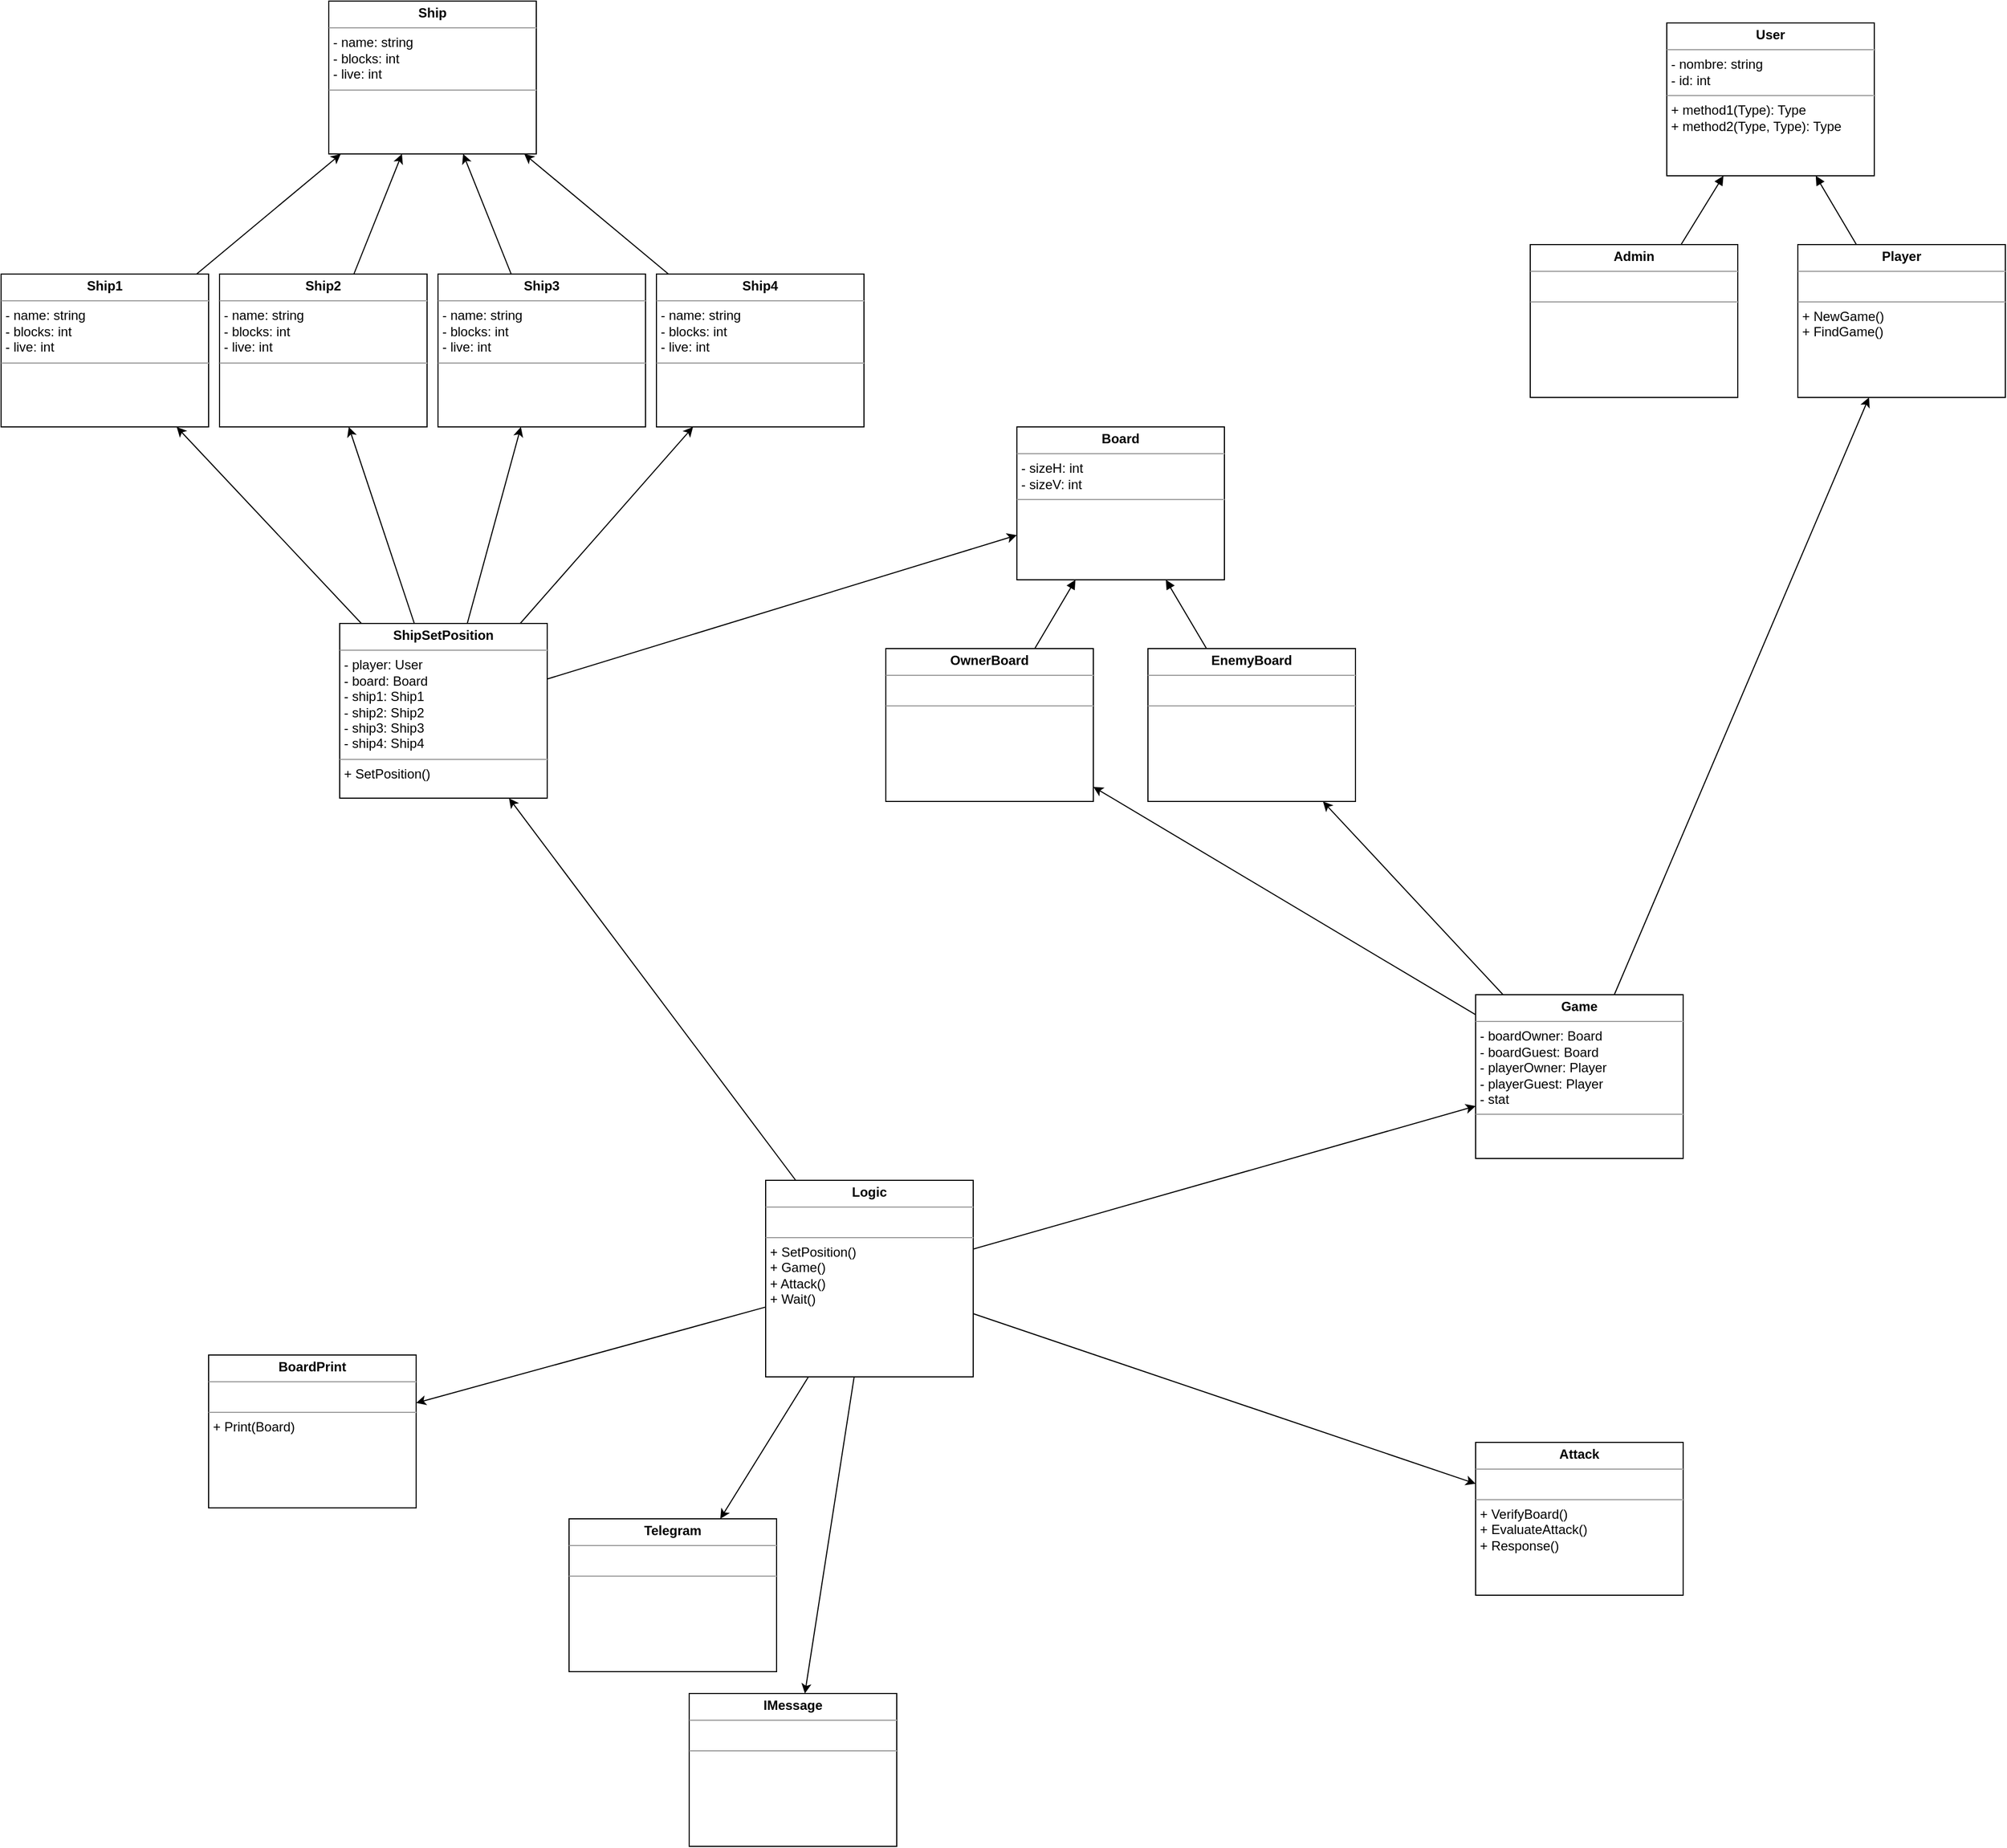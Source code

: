 <mxfile version="17.4.2" type="device"><diagram name="Page-1" id="c4acf3e9-155e-7222-9cf6-157b1a14988f"><mxGraphModel dx="5207" dy="1097" grid="1" gridSize="10" guides="0" tooltips="1" connect="1" arrows="1" fold="1" page="0" pageScale="1" pageWidth="850" pageHeight="1100" background="none" math="0" shadow="0"><root><mxCell id="0"/><mxCell id="1" parent="0"/><mxCell id="5d2195bd80daf111-18" value="&lt;p style=&quot;margin: 0px ; margin-top: 4px ; text-align: center&quot;&gt;&lt;b&gt;User&lt;/b&gt;&lt;/p&gt;&lt;hr size=&quot;1&quot;&gt;&lt;p style=&quot;margin: 0px ; margin-left: 4px&quot;&gt;- nombre: string&lt;br&gt;- id: int&lt;/p&gt;&lt;hr size=&quot;1&quot;&gt;&lt;p style=&quot;margin: 0px ; margin-left: 4px&quot;&gt;+ method1(Type): Type&lt;br&gt;+ method2(Type, Type): Type&lt;/p&gt;" style="verticalAlign=top;align=left;overflow=fill;fontSize=12;fontFamily=Helvetica;html=1;rounded=0;shadow=0;comic=0;labelBackgroundColor=none;strokeWidth=1" parent="1" vertex="1"><mxGeometry x="235" y="1250" width="190" height="140" as="geometry"/></mxCell><mxCell id="w-Vky3n0tNIHlPumxMTk-3" style="rounded=0;orthogonalLoop=1;jettySize=auto;html=1;endArrow=block;endFill=1;" parent="1" source="w-Vky3n0tNIHlPumxMTk-1" target="5d2195bd80daf111-18" edge="1"><mxGeometry relative="1" as="geometry"/></mxCell><mxCell id="w-Vky3n0tNIHlPumxMTk-1" value="&lt;p style=&quot;margin: 0px ; margin-top: 4px ; text-align: center&quot;&gt;&lt;b&gt;Admin&lt;/b&gt;&lt;/p&gt;&lt;hr size=&quot;1&quot;&gt;&lt;p style=&quot;margin: 0px ; margin-left: 4px&quot;&gt;&lt;br&gt;&lt;/p&gt;&lt;hr size=&quot;1&quot;&gt;&lt;p style=&quot;margin: 0px ; margin-left: 4px&quot;&gt;&lt;br&gt;&lt;/p&gt;" style="verticalAlign=top;align=left;overflow=fill;fontSize=12;fontFamily=Helvetica;html=1;rounded=0;shadow=0;comic=0;labelBackgroundColor=none;strokeWidth=1" parent="1" vertex="1"><mxGeometry x="110" y="1453" width="190" height="140" as="geometry"/></mxCell><mxCell id="w-Vky3n0tNIHlPumxMTk-4" style="rounded=0;orthogonalLoop=1;jettySize=auto;html=1;endArrow=block;endFill=1;" parent="1" source="w-Vky3n0tNIHlPumxMTk-2" target="5d2195bd80daf111-18" edge="1"><mxGeometry relative="1" as="geometry"/></mxCell><mxCell id="w-Vky3n0tNIHlPumxMTk-2" value="&lt;p style=&quot;margin: 0px ; margin-top: 4px ; text-align: center&quot;&gt;&lt;b&gt;Player&lt;/b&gt;&lt;/p&gt;&lt;hr size=&quot;1&quot;&gt;&lt;p style=&quot;margin: 0px ; margin-left: 4px&quot;&gt;&lt;br&gt;&lt;/p&gt;&lt;hr size=&quot;1&quot;&gt;&lt;p style=&quot;margin: 0px ; margin-left: 4px&quot;&gt;+ NewGame()&lt;br&gt;+ FindGame()&lt;/p&gt;" style="verticalAlign=top;align=left;overflow=fill;fontSize=12;fontFamily=Helvetica;html=1;rounded=0;shadow=0;comic=0;labelBackgroundColor=none;strokeWidth=1" parent="1" vertex="1"><mxGeometry x="355" y="1453" width="190" height="140" as="geometry"/></mxCell><mxCell id="w-Vky3n0tNIHlPumxMTk-5" value="&lt;p style=&quot;margin: 0px ; margin-top: 4px ; text-align: center&quot;&gt;&lt;b&gt;Board&lt;/b&gt;&lt;/p&gt;&lt;hr size=&quot;1&quot;&gt;&lt;p style=&quot;margin: 0px ; margin-left: 4px&quot;&gt;- sizeH: int&lt;/p&gt;&lt;p style=&quot;margin: 0px ; margin-left: 4px&quot;&gt;- sizeV: int&lt;/p&gt;&lt;hr size=&quot;1&quot;&gt;&lt;p style=&quot;margin: 0px ; margin-left: 4px&quot;&gt;&lt;br&gt;&lt;/p&gt;" style="verticalAlign=top;align=left;overflow=fill;fontSize=12;fontFamily=Helvetica;html=1;rounded=0;shadow=0;comic=0;labelBackgroundColor=none;strokeWidth=1" parent="1" vertex="1"><mxGeometry x="-360" y="1620" width="190" height="140" as="geometry"/></mxCell><mxCell id="w-Vky3n0tNIHlPumxMTk-6" style="rounded=0;orthogonalLoop=1;jettySize=auto;html=1;endArrow=block;endFill=1;" parent="1" source="w-Vky3n0tNIHlPumxMTk-7" target="w-Vky3n0tNIHlPumxMTk-5" edge="1"><mxGeometry relative="1" as="geometry"/></mxCell><mxCell id="w-Vky3n0tNIHlPumxMTk-7" value="&lt;p style=&quot;margin: 0px ; margin-top: 4px ; text-align: center&quot;&gt;&lt;b&gt;OwnerBoard&lt;/b&gt;&lt;/p&gt;&lt;hr size=&quot;1&quot;&gt;&lt;p style=&quot;margin: 0px ; margin-left: 4px&quot;&gt;&lt;br&gt;&lt;/p&gt;&lt;hr size=&quot;1&quot;&gt;&lt;p style=&quot;margin: 0px ; margin-left: 4px&quot;&gt;&lt;br&gt;&lt;/p&gt;" style="verticalAlign=top;align=left;overflow=fill;fontSize=12;fontFamily=Helvetica;html=1;rounded=0;shadow=0;comic=0;labelBackgroundColor=none;strokeWidth=1" parent="1" vertex="1"><mxGeometry x="-480" y="1823" width="190" height="140" as="geometry"/></mxCell><mxCell id="w-Vky3n0tNIHlPumxMTk-8" style="rounded=0;orthogonalLoop=1;jettySize=auto;html=1;endArrow=block;endFill=1;" parent="1" source="w-Vky3n0tNIHlPumxMTk-9" target="w-Vky3n0tNIHlPumxMTk-5" edge="1"><mxGeometry relative="1" as="geometry"/></mxCell><mxCell id="w-Vky3n0tNIHlPumxMTk-9" value="&lt;p style=&quot;margin: 0px ; margin-top: 4px ; text-align: center&quot;&gt;&lt;b&gt;EnemyBoard&lt;/b&gt;&lt;/p&gt;&lt;hr size=&quot;1&quot;&gt;&lt;p style=&quot;margin: 0px ; margin-left: 4px&quot;&gt;&lt;br&gt;&lt;/p&gt;&lt;hr size=&quot;1&quot;&gt;&lt;p style=&quot;margin: 0px ; margin-left: 4px&quot;&gt;&lt;br&gt;&lt;/p&gt;" style="verticalAlign=top;align=left;overflow=fill;fontSize=12;fontFamily=Helvetica;html=1;rounded=0;shadow=0;comic=0;labelBackgroundColor=none;strokeWidth=1" parent="1" vertex="1"><mxGeometry x="-240" y="1823" width="190" height="140" as="geometry"/></mxCell><mxCell id="w-Vky3n0tNIHlPumxMTk-10" value="&lt;p style=&quot;margin: 0px ; margin-top: 4px ; text-align: center&quot;&gt;&lt;b&gt;Ship&lt;/b&gt;&lt;/p&gt;&lt;hr size=&quot;1&quot;&gt;&lt;p style=&quot;margin: 0px ; margin-left: 4px&quot;&gt;- name: string&lt;/p&gt;&lt;p style=&quot;margin: 0px ; margin-left: 4px&quot;&gt;- blocks: int&lt;/p&gt;&lt;p style=&quot;margin: 0px ; margin-left: 4px&quot;&gt;- live: int&lt;/p&gt;&lt;hr size=&quot;1&quot;&gt;&lt;p style=&quot;margin: 0px ; margin-left: 4px&quot;&gt;&lt;br&gt;&lt;/p&gt;" style="verticalAlign=top;align=left;overflow=fill;fontSize=12;fontFamily=Helvetica;html=1;rounded=0;shadow=0;comic=0;labelBackgroundColor=none;strokeWidth=1" parent="1" vertex="1"><mxGeometry x="-990" y="1230" width="190" height="140" as="geometry"/></mxCell><mxCell id="XxbIE4E-ZRv_lZ-lYbm2-3" style="rounded=0;orthogonalLoop=1;jettySize=auto;html=1;" edge="1" parent="1" source="w-Vky3n0tNIHlPumxMTk-11" target="w-Vky3n0tNIHlPumxMTk-2"><mxGeometry relative="1" as="geometry"/></mxCell><mxCell id="XxbIE4E-ZRv_lZ-lYbm2-5" style="rounded=0;orthogonalLoop=1;jettySize=auto;html=1;" edge="1" parent="1" source="w-Vky3n0tNIHlPumxMTk-11" target="w-Vky3n0tNIHlPumxMTk-9"><mxGeometry relative="1" as="geometry"/></mxCell><mxCell id="XxbIE4E-ZRv_lZ-lYbm2-6" style="rounded=0;orthogonalLoop=1;jettySize=auto;html=1;" edge="1" parent="1" source="w-Vky3n0tNIHlPumxMTk-11" target="w-Vky3n0tNIHlPumxMTk-7"><mxGeometry relative="1" as="geometry"/></mxCell><mxCell id="w-Vky3n0tNIHlPumxMTk-11" value="&lt;p style=&quot;margin: 0px ; margin-top: 4px ; text-align: center&quot;&gt;&lt;b&gt;Game&lt;/b&gt;&lt;/p&gt;&lt;hr size=&quot;1&quot;&gt;&lt;p style=&quot;margin: 0px ; margin-left: 4px&quot;&gt;- boardOwner: Board&lt;br&gt;- boardGuest: Board&lt;/p&gt;&lt;p style=&quot;margin: 0px ; margin-left: 4px&quot;&gt;- playerOwner: Player&lt;/p&gt;&lt;p style=&quot;margin: 0px ; margin-left: 4px&quot;&gt;- playerGuest: Player&lt;/p&gt;&lt;p style=&quot;margin: 0px ; margin-left: 4px&quot;&gt;- stat&lt;/p&gt;&lt;hr size=&quot;1&quot;&gt;&lt;p style=&quot;margin: 0px ; margin-left: 4px&quot;&gt;&lt;br&gt;&lt;/p&gt;" style="verticalAlign=top;align=left;overflow=fill;fontSize=12;fontFamily=Helvetica;html=1;rounded=0;shadow=0;comic=0;labelBackgroundColor=none;strokeWidth=1" parent="1" vertex="1"><mxGeometry x="60" y="2140" width="190" height="150" as="geometry"/></mxCell><mxCell id="wRxOvBlhjGOeDe8X8La8-1" value="&lt;p style=&quot;margin: 0px ; margin-top: 4px ; text-align: center&quot;&gt;&lt;b&gt;BoardPrint&lt;/b&gt;&lt;/p&gt;&lt;hr size=&quot;1&quot;&gt;&lt;p style=&quot;margin: 0px ; margin-left: 4px&quot;&gt;&lt;br&gt;&lt;/p&gt;&lt;hr size=&quot;1&quot;&gt;&lt;p style=&quot;margin: 0px ; margin-left: 4px&quot;&gt;+ Print(Board)&lt;/p&gt;" style="verticalAlign=top;align=left;overflow=fill;fontSize=12;fontFamily=Helvetica;html=1;rounded=0;shadow=0;comic=0;labelBackgroundColor=none;strokeWidth=1" parent="1" vertex="1"><mxGeometry x="-1100" y="2470" width="190" height="140" as="geometry"/></mxCell><mxCell id="XxbIE4E-ZRv_lZ-lYbm2-8" style="rounded=0;orthogonalLoop=1;jettySize=auto;html=1;" edge="1" parent="1" source="wRxOvBlhjGOeDe8X8La8-2" target="w-Vky3n0tNIHlPumxMTk-5"><mxGeometry relative="1" as="geometry"/></mxCell><mxCell id="XxbIE4E-ZRv_lZ-lYbm2-28" style="rounded=0;orthogonalLoop=1;jettySize=auto;html=1;" edge="1" parent="1" source="wRxOvBlhjGOeDe8X8La8-2" target="XxbIE4E-ZRv_lZ-lYbm2-12"><mxGeometry relative="1" as="geometry"/></mxCell><mxCell id="XxbIE4E-ZRv_lZ-lYbm2-29" style="rounded=0;orthogonalLoop=1;jettySize=auto;html=1;" edge="1" parent="1" source="wRxOvBlhjGOeDe8X8La8-2" target="XxbIE4E-ZRv_lZ-lYbm2-13"><mxGeometry relative="1" as="geometry"/></mxCell><mxCell id="XxbIE4E-ZRv_lZ-lYbm2-34" style="rounded=0;orthogonalLoop=1;jettySize=auto;html=1;" edge="1" parent="1" source="wRxOvBlhjGOeDe8X8La8-2" target="XxbIE4E-ZRv_lZ-lYbm2-15"><mxGeometry relative="1" as="geometry"/></mxCell><mxCell id="XxbIE4E-ZRv_lZ-lYbm2-35" style="rounded=0;orthogonalLoop=1;jettySize=auto;html=1;" edge="1" parent="1" source="wRxOvBlhjGOeDe8X8La8-2" target="XxbIE4E-ZRv_lZ-lYbm2-16"><mxGeometry relative="1" as="geometry"/></mxCell><mxCell id="wRxOvBlhjGOeDe8X8La8-2" value="&lt;p style=&quot;margin: 0px ; margin-top: 4px ; text-align: center&quot;&gt;&lt;b&gt;ShipSetPosition&lt;/b&gt;&lt;/p&gt;&lt;hr size=&quot;1&quot;&gt;&lt;p style=&quot;margin: 0px ; margin-left: 4px&quot;&gt;- player: User&lt;/p&gt;&lt;p style=&quot;margin: 0px ; margin-left: 4px&quot;&gt;- board: Board&lt;/p&gt;&lt;p style=&quot;margin: 0px ; margin-left: 4px&quot;&gt;- ship1: Ship1&lt;/p&gt;&lt;p style=&quot;margin: 0px ; margin-left: 4px&quot;&gt;- ship2: Ship2&lt;/p&gt;&lt;p style=&quot;margin: 0px ; margin-left: 4px&quot;&gt;- ship3: Ship3&lt;/p&gt;&lt;p style=&quot;margin: 0px ; margin-left: 4px&quot;&gt;- ship4: Ship4&lt;/p&gt;&lt;hr size=&quot;1&quot;&gt;&lt;p style=&quot;margin: 0px ; margin-left: 4px&quot;&gt;+ SetPosition()&lt;/p&gt;" style="verticalAlign=top;align=left;overflow=fill;fontSize=12;fontFamily=Helvetica;html=1;rounded=0;shadow=0;comic=0;labelBackgroundColor=none;strokeWidth=1" parent="1" vertex="1"><mxGeometry x="-980" y="1800" width="190" height="160" as="geometry"/></mxCell><mxCell id="XxbIE4E-ZRv_lZ-lYbm2-1" value="&lt;p style=&quot;margin: 0px ; margin-top: 4px ; text-align: center&quot;&gt;&lt;b&gt;Attack&lt;/b&gt;&lt;/p&gt;&lt;hr size=&quot;1&quot;&gt;&lt;p style=&quot;margin: 0px ; margin-left: 4px&quot;&gt;&lt;br&gt;&lt;/p&gt;&lt;hr size=&quot;1&quot;&gt;&lt;p style=&quot;margin: 0px ; margin-left: 4px&quot;&gt;+ VerifyBoard()&lt;/p&gt;&lt;p style=&quot;margin: 0px ; margin-left: 4px&quot;&gt;+ EvaluateAttack()&lt;/p&gt;&lt;p style=&quot;margin: 0px ; margin-left: 4px&quot;&gt;+ Response()&amp;nbsp;&lt;/p&gt;" style="verticalAlign=top;align=left;overflow=fill;fontSize=12;fontFamily=Helvetica;html=1;rounded=0;shadow=0;comic=0;labelBackgroundColor=none;strokeWidth=1" vertex="1" parent="1"><mxGeometry x="60" y="2550" width="190" height="140" as="geometry"/></mxCell><mxCell id="XxbIE4E-ZRv_lZ-lYbm2-32" style="rounded=0;orthogonalLoop=1;jettySize=auto;html=1;" edge="1" parent="1" source="XxbIE4E-ZRv_lZ-lYbm2-12" target="w-Vky3n0tNIHlPumxMTk-10"><mxGeometry relative="1" as="geometry"/></mxCell><mxCell id="XxbIE4E-ZRv_lZ-lYbm2-12" value="&lt;p style=&quot;margin: 0px ; margin-top: 4px ; text-align: center&quot;&gt;&lt;b&gt;Ship1&lt;/b&gt;&lt;/p&gt;&lt;hr size=&quot;1&quot;&gt;&lt;p style=&quot;margin: 0px ; margin-left: 4px&quot;&gt;- name: string&lt;/p&gt;&lt;p style=&quot;margin: 0px ; margin-left: 4px&quot;&gt;- blocks: int&lt;/p&gt;&lt;p style=&quot;margin: 0px ; margin-left: 4px&quot;&gt;- live: int&lt;/p&gt;&lt;hr size=&quot;1&quot;&gt;&lt;p style=&quot;margin: 0px ; margin-left: 4px&quot;&gt;&lt;br&gt;&lt;/p&gt;" style="verticalAlign=top;align=left;overflow=fill;fontSize=12;fontFamily=Helvetica;html=1;rounded=0;shadow=0;comic=0;labelBackgroundColor=none;strokeWidth=1" vertex="1" parent="1"><mxGeometry x="-1290" y="1480" width="190" height="140" as="geometry"/></mxCell><mxCell id="XxbIE4E-ZRv_lZ-lYbm2-20" style="rounded=0;orthogonalLoop=1;jettySize=auto;html=1;" edge="1" parent="1" source="XxbIE4E-ZRv_lZ-lYbm2-13" target="w-Vky3n0tNIHlPumxMTk-10"><mxGeometry relative="1" as="geometry"/></mxCell><mxCell id="XxbIE4E-ZRv_lZ-lYbm2-19" style="rounded=0;orthogonalLoop=1;jettySize=auto;html=1;startArrow=none;" edge="1" parent="1" source="XxbIE4E-ZRv_lZ-lYbm2-15" target="w-Vky3n0tNIHlPumxMTk-10"><mxGeometry relative="1" as="geometry"/></mxCell><mxCell id="XxbIE4E-ZRv_lZ-lYbm2-33" style="rounded=0;orthogonalLoop=1;jettySize=auto;html=1;" edge="1" parent="1" source="XxbIE4E-ZRv_lZ-lYbm2-16" target="w-Vky3n0tNIHlPumxMTk-10"><mxGeometry relative="1" as="geometry"/></mxCell><mxCell id="XxbIE4E-ZRv_lZ-lYbm2-16" value="&lt;p style=&quot;margin: 0px ; margin-top: 4px ; text-align: center&quot;&gt;&lt;b&gt;Ship4&lt;/b&gt;&lt;/p&gt;&lt;hr size=&quot;1&quot;&gt;&lt;p style=&quot;margin: 0px ; margin-left: 4px&quot;&gt;- name: string&lt;/p&gt;&lt;p style=&quot;margin: 0px ; margin-left: 4px&quot;&gt;- blocks: int&lt;/p&gt;&lt;p style=&quot;margin: 0px ; margin-left: 4px&quot;&gt;- live: int&lt;/p&gt;&lt;hr size=&quot;1&quot;&gt;&lt;p style=&quot;margin: 0px ; margin-left: 4px&quot;&gt;&lt;br&gt;&lt;/p&gt;" style="verticalAlign=top;align=left;overflow=fill;fontSize=12;fontFamily=Helvetica;html=1;rounded=0;shadow=0;comic=0;labelBackgroundColor=none;strokeWidth=1" vertex="1" parent="1"><mxGeometry x="-690" y="1480" width="190" height="140" as="geometry"/></mxCell><mxCell id="XxbIE4E-ZRv_lZ-lYbm2-24" style="rounded=0;orthogonalLoop=1;jettySize=auto;html=1;" edge="1" parent="1" source="XxbIE4E-ZRv_lZ-lYbm2-23" target="XxbIE4E-ZRv_lZ-lYbm2-1"><mxGeometry relative="1" as="geometry"/></mxCell><mxCell id="XxbIE4E-ZRv_lZ-lYbm2-25" style="rounded=0;orthogonalLoop=1;jettySize=auto;html=1;" edge="1" parent="1" source="XxbIE4E-ZRv_lZ-lYbm2-23" target="w-Vky3n0tNIHlPumxMTk-11"><mxGeometry relative="1" as="geometry"/></mxCell><mxCell id="XxbIE4E-ZRv_lZ-lYbm2-26" style="rounded=0;orthogonalLoop=1;jettySize=auto;html=1;" edge="1" parent="1" source="XxbIE4E-ZRv_lZ-lYbm2-23" target="wRxOvBlhjGOeDe8X8La8-2"><mxGeometry relative="1" as="geometry"/></mxCell><mxCell id="XxbIE4E-ZRv_lZ-lYbm2-38" style="rounded=0;orthogonalLoop=1;jettySize=auto;html=1;" edge="1" parent="1" source="XxbIE4E-ZRv_lZ-lYbm2-23" target="XxbIE4E-ZRv_lZ-lYbm2-36"><mxGeometry relative="1" as="geometry"/></mxCell><mxCell id="XxbIE4E-ZRv_lZ-lYbm2-40" style="rounded=0;orthogonalLoop=1;jettySize=auto;html=1;" edge="1" parent="1" source="XxbIE4E-ZRv_lZ-lYbm2-23" target="XxbIE4E-ZRv_lZ-lYbm2-39"><mxGeometry relative="1" as="geometry"/></mxCell><mxCell id="XxbIE4E-ZRv_lZ-lYbm2-41" style="rounded=0;orthogonalLoop=1;jettySize=auto;html=1;" edge="1" parent="1" source="XxbIE4E-ZRv_lZ-lYbm2-23" target="wRxOvBlhjGOeDe8X8La8-1"><mxGeometry relative="1" as="geometry"/></mxCell><mxCell id="XxbIE4E-ZRv_lZ-lYbm2-23" value="&lt;p style=&quot;margin: 0px ; margin-top: 4px ; text-align: center&quot;&gt;&lt;b&gt;Logic&lt;/b&gt;&lt;/p&gt;&lt;hr size=&quot;1&quot;&gt;&lt;p style=&quot;margin: 0px ; margin-left: 4px&quot;&gt;&lt;br&gt;&lt;/p&gt;&lt;hr size=&quot;1&quot;&gt;&lt;p style=&quot;margin: 0px ; margin-left: 4px&quot;&gt;+ SetPosition()&lt;/p&gt;&lt;p style=&quot;margin: 0px ; margin-left: 4px&quot;&gt;+ Game()&lt;/p&gt;&lt;p style=&quot;margin: 0px ; margin-left: 4px&quot;&gt;+ Attack()&lt;/p&gt;&lt;p style=&quot;margin: 0px ; margin-left: 4px&quot;&gt;+ Wait()&lt;/p&gt;" style="verticalAlign=top;align=left;overflow=fill;fontSize=12;fontFamily=Helvetica;html=1;rounded=0;shadow=0;comic=0;labelBackgroundColor=none;strokeWidth=1" vertex="1" parent="1"><mxGeometry x="-590" y="2310" width="190" height="180" as="geometry"/></mxCell><mxCell id="XxbIE4E-ZRv_lZ-lYbm2-15" value="&lt;p style=&quot;margin: 0px ; margin-top: 4px ; text-align: center&quot;&gt;&lt;b&gt;Ship3&lt;/b&gt;&lt;/p&gt;&lt;hr size=&quot;1&quot;&gt;&lt;p style=&quot;margin: 0px ; margin-left: 4px&quot;&gt;- name: string&lt;/p&gt;&lt;p style=&quot;margin: 0px ; margin-left: 4px&quot;&gt;- blocks: int&lt;/p&gt;&lt;p style=&quot;margin: 0px ; margin-left: 4px&quot;&gt;- live: int&lt;/p&gt;&lt;hr size=&quot;1&quot;&gt;&lt;p style=&quot;margin: 0px ; margin-left: 4px&quot;&gt;&lt;br&gt;&lt;/p&gt;" style="verticalAlign=top;align=left;overflow=fill;fontSize=12;fontFamily=Helvetica;html=1;rounded=0;shadow=0;comic=0;labelBackgroundColor=none;strokeWidth=1" vertex="1" parent="1"><mxGeometry x="-890" y="1480" width="190" height="140" as="geometry"/></mxCell><mxCell id="XxbIE4E-ZRv_lZ-lYbm2-13" value="&lt;p style=&quot;margin: 0px ; margin-top: 4px ; text-align: center&quot;&gt;&lt;b&gt;Ship2&lt;/b&gt;&lt;/p&gt;&lt;hr size=&quot;1&quot;&gt;&lt;p style=&quot;margin: 0px ; margin-left: 4px&quot;&gt;- name: string&lt;/p&gt;&lt;p style=&quot;margin: 0px ; margin-left: 4px&quot;&gt;- blocks: int&lt;/p&gt;&lt;p style=&quot;margin: 0px ; margin-left: 4px&quot;&gt;- live: int&lt;/p&gt;&lt;hr size=&quot;1&quot;&gt;&lt;p style=&quot;margin: 0px ; margin-left: 4px&quot;&gt;&lt;br&gt;&lt;/p&gt;" style="verticalAlign=top;align=left;overflow=fill;fontSize=12;fontFamily=Helvetica;html=1;rounded=0;shadow=0;comic=0;labelBackgroundColor=none;strokeWidth=1" vertex="1" parent="1"><mxGeometry x="-1090" y="1480" width="190" height="140" as="geometry"/></mxCell><mxCell id="XxbIE4E-ZRv_lZ-lYbm2-36" value="&lt;p style=&quot;margin: 0px ; margin-top: 4px ; text-align: center&quot;&gt;&lt;b&gt;Telegram&lt;/b&gt;&lt;/p&gt;&lt;hr size=&quot;1&quot;&gt;&lt;p style=&quot;margin: 0px ; margin-left: 4px&quot;&gt;&lt;br&gt;&lt;/p&gt;&lt;hr size=&quot;1&quot;&gt;&lt;p style=&quot;margin: 0px ; margin-left: 4px&quot;&gt;&lt;br&gt;&lt;/p&gt;" style="verticalAlign=top;align=left;overflow=fill;fontSize=12;fontFamily=Helvetica;html=1;rounded=0;shadow=0;comic=0;labelBackgroundColor=none;strokeWidth=1" vertex="1" parent="1"><mxGeometry x="-770" y="2620" width="190" height="140" as="geometry"/></mxCell><mxCell id="XxbIE4E-ZRv_lZ-lYbm2-39" value="&lt;p style=&quot;margin: 0px ; margin-top: 4px ; text-align: center&quot;&gt;&lt;b&gt;IMessage&lt;/b&gt;&lt;/p&gt;&lt;hr size=&quot;1&quot;&gt;&lt;p style=&quot;margin: 0px ; margin-left: 4px&quot;&gt;&lt;br&gt;&lt;/p&gt;&lt;hr size=&quot;1&quot;&gt;&lt;p style=&quot;margin: 0px ; margin-left: 4px&quot;&gt;&lt;br&gt;&lt;/p&gt;" style="verticalAlign=top;align=left;overflow=fill;fontSize=12;fontFamily=Helvetica;html=1;rounded=0;shadow=0;comic=0;labelBackgroundColor=none;strokeWidth=1" vertex="1" parent="1"><mxGeometry x="-660" y="2780" width="190" height="140" as="geometry"/></mxCell></root></mxGraphModel></diagram></mxfile>